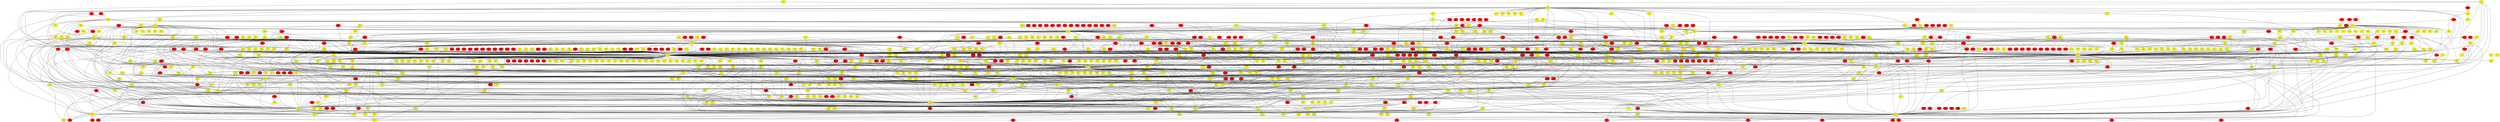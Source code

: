 graph {
0 [style = filled fillcolor = red];
1 [style = filled fillcolor = red];
2 [style = filled fillcolor = red];
3 [style = filled fillcolor = red];
4 [style = filled fillcolor = red];
5 [style = filled fillcolor = red];
6 [style = filled fillcolor = red];
7 [style = filled fillcolor = red];
8 [style = filled fillcolor = red];
9 [style = filled fillcolor = red];
10 [style = filled fillcolor = red];
11 [style = filled fillcolor = red];
12 [style = filled fillcolor = red];
13 [style = filled fillcolor = red];
14 [style = filled fillcolor = red];
15 [style = filled fillcolor = red];
16 [style = filled fillcolor = red];
17 [style = filled fillcolor = red];
18 [style = filled fillcolor = red];
19 [style = filled fillcolor = red];
20 [style = filled fillcolor = red];
21 [style = filled fillcolor = red];
22 [style = filled fillcolor = red];
23 [style = filled fillcolor = red];
24 [style = filled fillcolor = red];
25 [style = filled fillcolor = red];
26 [style = filled fillcolor = red];
27 [style = filled fillcolor = red];
28 [style = filled fillcolor = red];
29 [style = filled fillcolor = red];
30 [style = filled fillcolor = red];
31 [style = filled fillcolor = red];
32 [style = filled fillcolor = red];
33 [style = filled fillcolor = red];
34 [style = filled fillcolor = red];
35 [style = filled fillcolor = red];
36 [style = filled fillcolor = red];
37 [style = filled fillcolor = red];
38 [style = filled fillcolor = red];
39 [style = filled fillcolor = red];
40 [style = filled fillcolor = red];
41 [style = filled fillcolor = red];
42 [style = filled fillcolor = red];
43 [style = filled fillcolor = red];
44 [style = filled fillcolor = red];
45 [style = filled fillcolor = red];
46 [style = filled fillcolor = red];
47 [style = filled fillcolor = red];
48 [style = filled fillcolor = red];
49 [style = filled fillcolor = red];
50 [style = filled fillcolor = red];
51 [style = filled fillcolor = red];
52 [style = filled fillcolor = red];
53 [style = filled fillcolor = red];
54 [style = filled fillcolor = red];
55 [style = filled fillcolor = red];
56 [style = filled fillcolor = red];
57 [style = filled fillcolor = red];
58 [style = filled fillcolor = red];
59 [style = filled fillcolor = red];
60 [style = filled fillcolor = red];
61 [style = filled fillcolor = red];
62 [style = filled fillcolor = red];
63 [style = filled fillcolor = red];
64 [style = filled fillcolor = red];
65 [style = filled fillcolor = red];
66 [style = filled fillcolor = red];
67 [style = filled fillcolor = red];
68 [style = filled fillcolor = red];
69 [style = filled fillcolor = red];
70 [style = filled fillcolor = red];
71 [style = filled fillcolor = red];
72 [style = filled fillcolor = red];
73 [style = filled fillcolor = red];
74 [style = filled fillcolor = red];
75 [style = filled fillcolor = red];
76 [style = filled fillcolor = red];
77 [style = filled fillcolor = red];
78 [style = filled fillcolor = red];
79 [style = filled fillcolor = red];
80 [style = filled fillcolor = red];
81 [style = filled fillcolor = red];
82 [style = filled fillcolor = red];
83 [style = filled fillcolor = red];
84 [style = filled fillcolor = red];
85 [style = filled fillcolor = red];
86 [style = filled fillcolor = red];
87 [style = filled fillcolor = red];
88 [style = filled fillcolor = red];
89 [style = filled fillcolor = red];
90 [style = filled fillcolor = red];
91 [style = filled fillcolor = red];
92 [style = filled fillcolor = red];
93 [style = filled fillcolor = red];
94 [style = filled fillcolor = red];
95 [style = filled fillcolor = red];
96 [style = filled fillcolor = red];
97 [style = filled fillcolor = red];
98 [style = filled fillcolor = red];
99 [style = filled fillcolor = red];
100 [style = filled fillcolor = red];
101 [style = filled fillcolor = red];
102 [style = filled fillcolor = red];
103 [style = filled fillcolor = red];
104 [style = filled fillcolor = red];
105 [style = filled fillcolor = red];
106 [style = filled fillcolor = red];
107 [style = filled fillcolor = red];
108 [style = filled fillcolor = red];
109 [style = filled fillcolor = red];
110 [style = filled fillcolor = red];
111 [style = filled fillcolor = red];
112 [style = filled fillcolor = red];
113 [style = filled fillcolor = red];
114 [style = filled fillcolor = red];
115 [style = filled fillcolor = red];
116 [style = filled fillcolor = red];
117 [style = filled fillcolor = red];
118 [style = filled fillcolor = red];
119 [style = filled fillcolor = red];
120 [style = filled fillcolor = red];
121 [style = filled fillcolor = red];
122 [style = filled fillcolor = red];
123 [style = filled fillcolor = red];
124 [style = filled fillcolor = red];
125 [style = filled fillcolor = red];
126 [style = filled fillcolor = red];
127 [style = filled fillcolor = red];
128 [style = filled fillcolor = red];
129 [style = filled fillcolor = red];
130 [style = filled fillcolor = red];
131 [style = filled fillcolor = red];
132 [style = filled fillcolor = red];
133 [style = filled fillcolor = red];
134 [style = filled fillcolor = red];
135 [style = filled fillcolor = red];
136 [style = filled fillcolor = red];
137 [style = filled fillcolor = red];
138 [style = filled fillcolor = red];
139 [style = filled fillcolor = red];
140 [style = filled fillcolor = red];
141 [style = filled fillcolor = red];
142 [style = filled fillcolor = red];
143 [style = filled fillcolor = red];
144 [style = filled fillcolor = red];
145 [style = filled fillcolor = red];
146 [style = filled fillcolor = red];
147 [style = filled fillcolor = red];
148 [style = filled fillcolor = red];
149 [style = filled fillcolor = red];
150 [style = filled fillcolor = red];
151 [style = filled fillcolor = red];
152 [style = filled fillcolor = red];
153 [style = filled fillcolor = red];
154 [style = filled fillcolor = red];
155 [style = filled fillcolor = red];
156 [style = filled fillcolor = red];
157 [style = filled fillcolor = red];
158 [style = filled fillcolor = red];
159 [style = filled fillcolor = red];
160 [style = filled fillcolor = red];
161 [style = filled fillcolor = red];
162 [style = filled fillcolor = red];
163 [style = filled fillcolor = red];
164 [style = filled fillcolor = red];
165 [style = filled fillcolor = red];
166 [style = filled fillcolor = red];
167 [style = filled fillcolor = red];
168 [style = filled fillcolor = red];
169 [style = filled fillcolor = red];
170 [style = filled fillcolor = red];
171 [style = filled fillcolor = red];
172 [style = filled fillcolor = red];
173 [style = filled fillcolor = red];
174 [style = filled fillcolor = red];
175 [style = filled fillcolor = red];
176 [style = filled fillcolor = red];
177 [style = filled fillcolor = red];
178 [style = filled fillcolor = red];
179 [style = filled fillcolor = red];
180 [style = filled fillcolor = red];
181 [style = filled fillcolor = red];
182 [style = filled fillcolor = red];
183 [style = filled fillcolor = red];
184 [style = filled fillcolor = red];
185 [style = filled fillcolor = red];
186 [style = filled fillcolor = red];
187 [style = filled fillcolor = red];
188 [style = filled fillcolor = red];
189 [style = filled fillcolor = red];
190 [style = filled fillcolor = red];
191 [style = filled fillcolor = red];
192 [style = filled fillcolor = red];
193 [style = filled fillcolor = red];
194 [style = filled fillcolor = red];
195 [style = filled fillcolor = red];
196 [style = filled fillcolor = red];
197 [style = filled fillcolor = red];
198 [style = filled fillcolor = red];
199 [style = filled fillcolor = red];
200 [style = filled fillcolor = red];
201 [style = filled fillcolor = red];
202 [style = filled fillcolor = red];
203 [style = filled fillcolor = red];
204 [style = filled fillcolor = red];
205 [style = filled fillcolor = red];
206 [style = filled fillcolor = red];
207 [style = filled fillcolor = red];
208 [style = filled fillcolor = red];
209 [style = filled fillcolor = red];
210 [style = filled fillcolor = red];
211 [style = filled fillcolor = red];
212 [style = filled fillcolor = red];
213 [style = filled fillcolor = red];
214 [style = filled fillcolor = red];
215 [style = filled fillcolor = red];
216 [style = filled fillcolor = red];
217 [style = filled fillcolor = red];
218 [style = filled fillcolor = red];
219 [style = filled fillcolor = red];
220 [style = filled fillcolor = red];
221 [style = filled fillcolor = red];
222 [style = filled fillcolor = red];
223 [style = filled fillcolor = red];
224 [style = filled fillcolor = red];
225 [style = filled fillcolor = red];
226 [style = filled fillcolor = red];
227 [style = filled fillcolor = red];
228 [style = filled fillcolor = red];
229 [style = filled fillcolor = red];
230 [style = filled fillcolor = red];
231 [style = filled fillcolor = red];
232 [style = filled fillcolor = red];
233 [style = filled fillcolor = red];
234 [style = filled fillcolor = red];
235 [style = filled fillcolor = red];
236 [style = filled fillcolor = red];
237 [style = filled fillcolor = red];
238 [style = filled fillcolor = red];
239 [style = filled fillcolor = red];
240 [style = filled fillcolor = red];
241 [style = filled fillcolor = red];
242 [style = filled fillcolor = red];
243 [style = filled fillcolor = red];
244 [style = filled fillcolor = red];
245 [style = filled fillcolor = red];
246 [style = filled fillcolor = red];
247 [style = filled fillcolor = red];
248 [style = filled fillcolor = red];
249 [style = filled fillcolor = red];
250 [style = filled fillcolor = red];
251 [style = filled fillcolor = red];
252 [style = filled fillcolor = red];
253 [style = filled fillcolor = red];
254 [style = filled fillcolor = red];
255 [style = filled fillcolor = red];
256 [style = filled fillcolor = red];
257 [style = filled fillcolor = red];
258 [style = filled fillcolor = red];
259 [style = filled fillcolor = red];
260 [style = filled fillcolor = red];
261 [style = filled fillcolor = red];
262 [style = filled fillcolor = red];
263 [style = filled fillcolor = red];
264 [style = filled fillcolor = red];
265 [style = filled fillcolor = red];
266 [style = filled fillcolor = red];
267 [style = filled fillcolor = red];
268 [style = filled fillcolor = red];
269 [style = filled fillcolor = red];
270 [style = filled fillcolor = red];
271 [style = filled fillcolor = red];
272 [style = filled fillcolor = red];
273 [style = filled fillcolor = red];
274 [style = filled fillcolor = red];
275 [style = filled fillcolor = red];
276 [style = filled fillcolor = red];
277 [style = filled fillcolor = red];
278 [style = filled fillcolor = red];
279 [style = filled fillcolor = red];
280 [style = filled fillcolor = red];
281 [style = filled fillcolor = red];
282 [style = filled fillcolor = red];
283 [style = filled fillcolor = red];
284 [style = filled fillcolor = red];
285 [style = filled fillcolor = red];
286 [style = filled fillcolor = red];
287 [style = filled fillcolor = red];
288 [style = filled fillcolor = red];
289 [style = filled fillcolor = red];
290 [style = filled fillcolor = red];
291 [style = filled fillcolor = red];
292 [style = filled fillcolor = red];
293 [style = filled fillcolor = red];
294 [style = filled fillcolor = red];
295 [style = filled fillcolor = red];
296 [style = filled fillcolor = red];
297 [style = filled fillcolor = red];
298 [style = filled fillcolor = red];
299 [style = filled fillcolor = red];
300 [style = filled fillcolor = red];
301 [style = filled fillcolor = red];
302 [style = filled fillcolor = red];
303 [style = filled fillcolor = red];
304 [style = filled fillcolor = red];
305 [style = filled fillcolor = red];
306 [style = filled fillcolor = red];
307 [style = filled fillcolor = red];
308 [style = filled fillcolor = red];
309 [style = filled fillcolor = red];
310 [style = filled fillcolor = red];
311 [style = filled fillcolor = red];
312 [style = filled fillcolor = red];
313 [style = filled fillcolor = red];
314 [style = filled fillcolor = red];
315 [style = filled fillcolor = red];
316 [style = filled fillcolor = red];
317 [style = filled fillcolor = red];
318 [style = filled fillcolor = red];
319 [style = filled fillcolor = red];
320 [style = filled fillcolor = red];
321 [style = filled fillcolor = red];
322 [style = filled fillcolor = red];
323 [style = filled fillcolor = red];
324 [style = filled fillcolor = red];
325 [style = filled fillcolor = yellow];
326 [style = filled fillcolor = yellow];
327 [style = filled fillcolor = yellow];
328 [style = filled fillcolor = yellow];
329 [style = filled fillcolor = yellow];
330 [style = filled fillcolor = yellow];
331 [style = filled fillcolor = yellow];
332 [style = filled fillcolor = yellow];
333 [style = filled fillcolor = yellow];
334 [style = filled fillcolor = yellow];
335 [style = filled fillcolor = yellow];
336 [style = filled fillcolor = yellow];
337 [style = filled fillcolor = yellow];
338 [style = filled fillcolor = yellow];
339 [style = filled fillcolor = yellow];
340 [style = filled fillcolor = yellow];
341 [style = filled fillcolor = yellow];
342 [style = filled fillcolor = yellow];
343 [style = filled fillcolor = yellow];
344 [style = filled fillcolor = yellow];
345 [style = filled fillcolor = yellow];
346 [style = filled fillcolor = yellow];
347 [style = filled fillcolor = yellow];
348 [style = filled fillcolor = yellow];
349 [style = filled fillcolor = yellow];
350 [style = filled fillcolor = yellow];
351 [style = filled fillcolor = yellow];
352 [style = filled fillcolor = yellow];
353 [style = filled fillcolor = yellow];
354 [style = filled fillcolor = yellow];
355 [style = filled fillcolor = yellow];
356 [style = filled fillcolor = yellow];
357 [style = filled fillcolor = yellow];
358 [style = filled fillcolor = yellow];
359 [style = filled fillcolor = yellow];
360 [style = filled fillcolor = yellow];
361 [style = filled fillcolor = yellow];
362 [style = filled fillcolor = yellow];
363 [style = filled fillcolor = yellow];
364 [style = filled fillcolor = yellow];
365 [style = filled fillcolor = yellow];
366 [style = filled fillcolor = yellow];
367 [style = filled fillcolor = yellow];
368 [style = filled fillcolor = yellow];
369 [style = filled fillcolor = yellow];
370 [style = filled fillcolor = yellow];
371 [style = filled fillcolor = yellow];
372 [style = filled fillcolor = yellow];
373 [style = filled fillcolor = yellow];
374 [style = filled fillcolor = yellow];
375 [style = filled fillcolor = yellow];
376 [style = filled fillcolor = yellow];
377 [style = filled fillcolor = yellow];
378 [style = filled fillcolor = yellow];
379 [style = filled fillcolor = yellow];
380 [style = filled fillcolor = yellow];
381 [style = filled fillcolor = yellow];
382 [style = filled fillcolor = yellow];
383 [style = filled fillcolor = yellow];
384 [style = filled fillcolor = yellow];
385 [style = filled fillcolor = yellow];
386 [style = filled fillcolor = yellow];
387 [style = filled fillcolor = yellow];
388 [style = filled fillcolor = yellow];
389 [style = filled fillcolor = yellow];
390 [style = filled fillcolor = yellow];
391 [style = filled fillcolor = yellow];
392 [style = filled fillcolor = yellow];
393 [style = filled fillcolor = yellow];
394 [style = filled fillcolor = yellow];
395 [style = filled fillcolor = yellow];
396 [style = filled fillcolor = yellow];
397 [style = filled fillcolor = yellow];
398 [style = filled fillcolor = yellow];
399 [style = filled fillcolor = yellow];
400 [style = filled fillcolor = yellow];
401 [style = filled fillcolor = yellow];
402 [style = filled fillcolor = yellow];
403 [style = filled fillcolor = yellow];
404 [style = filled fillcolor = yellow];
405 [style = filled fillcolor = yellow];
406 [style = filled fillcolor = yellow];
407 [style = filled fillcolor = yellow];
408 [style = filled fillcolor = yellow];
409 [style = filled fillcolor = yellow];
410 [style = filled fillcolor = yellow];
411 [style = filled fillcolor = yellow];
412 [style = filled fillcolor = yellow];
413 [style = filled fillcolor = yellow];
414 [style = filled fillcolor = yellow];
415 [style = filled fillcolor = yellow];
416 [style = filled fillcolor = yellow];
417 [style = filled fillcolor = yellow];
418 [style = filled fillcolor = yellow];
419 [style = filled fillcolor = yellow];
420 [style = filled fillcolor = yellow];
421 [style = filled fillcolor = yellow];
422 [style = filled fillcolor = yellow];
423 [style = filled fillcolor = yellow];
424 [style = filled fillcolor = yellow];
425 [style = filled fillcolor = yellow];
426 [style = filled fillcolor = yellow];
427 [style = filled fillcolor = yellow];
428 [style = filled fillcolor = yellow];
429 [style = filled fillcolor = yellow];
430 [style = filled fillcolor = yellow];
431 [style = filled fillcolor = yellow];
432 [style = filled fillcolor = yellow];
433 [style = filled fillcolor = yellow];
434 [style = filled fillcolor = yellow];
435 [style = filled fillcolor = yellow];
436 [style = filled fillcolor = yellow];
437 [style = filled fillcolor = yellow];
438 [style = filled fillcolor = yellow];
439 [style = filled fillcolor = yellow];
440 [style = filled fillcolor = yellow];
441 [style = filled fillcolor = yellow];
442 [style = filled fillcolor = yellow];
443 [style = filled fillcolor = yellow];
444 [style = filled fillcolor = yellow];
445 [style = filled fillcolor = yellow];
446 [style = filled fillcolor = yellow];
447 [style = filled fillcolor = yellow];
448 [style = filled fillcolor = yellow];
449 [style = filled fillcolor = yellow];
450 [style = filled fillcolor = yellow];
451 [style = filled fillcolor = yellow];
452 [style = filled fillcolor = yellow];
453 [style = filled fillcolor = yellow];
454 [style = filled fillcolor = yellow];
455 [style = filled fillcolor = yellow];
456 [style = filled fillcolor = yellow];
457 [style = filled fillcolor = yellow];
458 [style = filled fillcolor = yellow];
459 [style = filled fillcolor = yellow];
460 [style = filled fillcolor = yellow];
461 [style = filled fillcolor = yellow];
462 [style = filled fillcolor = yellow];
463 [style = filled fillcolor = yellow];
464 [style = filled fillcolor = yellow];
465 [style = filled fillcolor = yellow];
466 [style = filled fillcolor = yellow];
467 [style = filled fillcolor = yellow];
468 [style = filled fillcolor = yellow];
469 [style = filled fillcolor = yellow];
470 [style = filled fillcolor = yellow];
471 [style = filled fillcolor = yellow];
472 [style = filled fillcolor = yellow];
473 [style = filled fillcolor = yellow];
474 [style = filled fillcolor = yellow];
475 [style = filled fillcolor = yellow];
476 [style = filled fillcolor = yellow];
477 [style = filled fillcolor = yellow];
478 [style = filled fillcolor = yellow];
479 [style = filled fillcolor = yellow];
480 [style = filled fillcolor = yellow];
481 [style = filled fillcolor = yellow];
482 [style = filled fillcolor = yellow];
483 [style = filled fillcolor = yellow];
484 [style = filled fillcolor = yellow];
485 [style = filled fillcolor = yellow];
486 [style = filled fillcolor = yellow];
487 [style = filled fillcolor = yellow];
488 [style = filled fillcolor = yellow];
489 [style = filled fillcolor = yellow];
490 [style = filled fillcolor = yellow];
491 [style = filled fillcolor = yellow];
492 [style = filled fillcolor = yellow];
493 [style = filled fillcolor = yellow];
494 [style = filled fillcolor = yellow];
495 [style = filled fillcolor = yellow];
496 [style = filled fillcolor = yellow];
497 [style = filled fillcolor = yellow];
498 [style = filled fillcolor = yellow];
499 [style = filled fillcolor = yellow];
500 [style = filled fillcolor = yellow];
501 [style = filled fillcolor = yellow];
502 [style = filled fillcolor = yellow];
503 [style = filled fillcolor = yellow];
504 [style = filled fillcolor = yellow];
505 [style = filled fillcolor = yellow];
506 [style = filled fillcolor = yellow];
507 [style = filled fillcolor = yellow];
508 [style = filled fillcolor = yellow];
509 [style = filled fillcolor = yellow];
510 [style = filled fillcolor = yellow];
511 [style = filled fillcolor = yellow];
512 [style = filled fillcolor = yellow];
513 [style = filled fillcolor = yellow];
514 [style = filled fillcolor = yellow];
515 [style = filled fillcolor = yellow];
516 [style = filled fillcolor = yellow];
517 [style = filled fillcolor = yellow];
518 [style = filled fillcolor = yellow];
519 [style = filled fillcolor = yellow];
520 [style = filled fillcolor = yellow];
521 [style = filled fillcolor = yellow];
522 [style = filled fillcolor = yellow];
523 [style = filled fillcolor = yellow];
524 [style = filled fillcolor = yellow];
525 [style = filled fillcolor = yellow];
526 [style = filled fillcolor = yellow];
527 [style = filled fillcolor = yellow];
528 [style = filled fillcolor = yellow];
529 [style = filled fillcolor = yellow];
530 [style = filled fillcolor = yellow];
531 [style = filled fillcolor = yellow];
532 [style = filled fillcolor = yellow];
533 [style = filled fillcolor = yellow];
534 [style = filled fillcolor = yellow];
535 [style = filled fillcolor = yellow];
536 [style = filled fillcolor = yellow];
537 [style = filled fillcolor = yellow];
538 [style = filled fillcolor = yellow];
539 [style = filled fillcolor = yellow];
540 [style = filled fillcolor = yellow];
541 [style = filled fillcolor = yellow];
542 [style = filled fillcolor = yellow];
543 [style = filled fillcolor = yellow];
544 [style = filled fillcolor = yellow];
545 [style = filled fillcolor = yellow];
546 [style = filled fillcolor = yellow];
547 [style = filled fillcolor = yellow];
548 [style = filled fillcolor = yellow];
549 [style = filled fillcolor = yellow];
550 [style = filled fillcolor = yellow];
551 [style = filled fillcolor = yellow];
552 [style = filled fillcolor = yellow];
553 [style = filled fillcolor = yellow];
554 [style = filled fillcolor = yellow];
555 [style = filled fillcolor = yellow];
556 [style = filled fillcolor = yellow];
557 [style = filled fillcolor = yellow];
558 [style = filled fillcolor = yellow];
559 [style = filled fillcolor = yellow];
560 [style = filled fillcolor = yellow];
561 [style = filled fillcolor = yellow];
562 [style = filled fillcolor = yellow];
563 [style = filled fillcolor = yellow];
564 [style = filled fillcolor = yellow];
565 [style = filled fillcolor = yellow];
566 [style = filled fillcolor = yellow];
567 [style = filled fillcolor = yellow];
568 [style = filled fillcolor = yellow];
569 [style = filled fillcolor = yellow];
570 [style = filled fillcolor = yellow];
571 [style = filled fillcolor = yellow];
572 [style = filled fillcolor = yellow];
573 [style = filled fillcolor = yellow];
574 [style = filled fillcolor = yellow];
575 [style = filled fillcolor = yellow];
576 [style = filled fillcolor = yellow];
577 [style = filled fillcolor = yellow];
578 [style = filled fillcolor = yellow];
579 [style = filled fillcolor = yellow];
580 [style = filled fillcolor = yellow];
581 [style = filled fillcolor = yellow];
582 [style = filled fillcolor = yellow];
583 [style = filled fillcolor = yellow];
584 [style = filled fillcolor = yellow];
585 [style = filled fillcolor = yellow];
586 [style = filled fillcolor = yellow];
587 [style = filled fillcolor = yellow];
588 [style = filled fillcolor = yellow];
589 [style = filled fillcolor = yellow];
590 [style = filled fillcolor = yellow];
591 [style = filled fillcolor = yellow];
592 [style = filled fillcolor = yellow];
593 [style = filled fillcolor = yellow];
594 [style = filled fillcolor = yellow];
595 [style = filled fillcolor = yellow];
596 [style = filled fillcolor = yellow];
597 [style = filled fillcolor = yellow];
598 [style = filled fillcolor = yellow];
599 [style = filled fillcolor = yellow];
600 [style = filled fillcolor = yellow];
601 [style = filled fillcolor = yellow];
602 [style = filled fillcolor = yellow];
603 [style = filled fillcolor = yellow];
604 [style = filled fillcolor = yellow];
605 [style = filled fillcolor = yellow];
606 [style = filled fillcolor = yellow];
607 [style = filled fillcolor = yellow];
608 [style = filled fillcolor = yellow];
609 [style = filled fillcolor = yellow];
610 [style = filled fillcolor = yellow];
611 [style = filled fillcolor = yellow];
612 [style = filled fillcolor = yellow];
613 [style = filled fillcolor = yellow];
614 [style = filled fillcolor = yellow];
615 [style = filled fillcolor = yellow];
616 [style = filled fillcolor = yellow];
617 [style = filled fillcolor = yellow];
618 [style = filled fillcolor = yellow];
619 [style = filled fillcolor = yellow];
620 [style = filled fillcolor = yellow];
621 [style = filled fillcolor = yellow];
622 [style = filled fillcolor = yellow];
623 [style = filled fillcolor = yellow];
624 [style = filled fillcolor = yellow];
625 [style = filled fillcolor = yellow];
626 [style = filled fillcolor = yellow];
627 [style = filled fillcolor = yellow];
628 [style = filled fillcolor = yellow];
629 [style = filled fillcolor = yellow];
630 [style = filled fillcolor = yellow];
631 [style = filled fillcolor = yellow];
632 [style = filled fillcolor = yellow];
633 [style = filled fillcolor = yellow];
634 [style = filled fillcolor = yellow];
635 [style = filled fillcolor = yellow];
636 [style = filled fillcolor = yellow];
637 [style = filled fillcolor = yellow];
638 [style = filled fillcolor = yellow];
639 [style = filled fillcolor = yellow];
640 [style = filled fillcolor = yellow];
641 [style = filled fillcolor = yellow];
642 [style = filled fillcolor = yellow];
643 [style = filled fillcolor = yellow];
644 [style = filled fillcolor = yellow];
645 [style = filled fillcolor = yellow];
646 [style = filled fillcolor = yellow];
647 [style = filled fillcolor = yellow];
648 [style = filled fillcolor = yellow];
649 [style = filled fillcolor = yellow];
650 [style = filled fillcolor = yellow];
651 [style = filled fillcolor = yellow];
652 [style = filled fillcolor = yellow];
653 [style = filled fillcolor = yellow];
654 [style = filled fillcolor = yellow];
655 [style = filled fillcolor = yellow];
656 [style = filled fillcolor = yellow];
657 [style = filled fillcolor = yellow];
658 [style = filled fillcolor = yellow];
659 [style = filled fillcolor = yellow];
660 [style = filled fillcolor = yellow];
661 [style = filled fillcolor = yellow];
662 [style = filled fillcolor = yellow];
663 [style = filled fillcolor = yellow];
664 [style = filled fillcolor = yellow];
665 [style = filled fillcolor = yellow];
666 [style = filled fillcolor = yellow];
667 [style = filled fillcolor = yellow];
668 [style = filled fillcolor = yellow];
669 [style = filled fillcolor = yellow];
670 [style = filled fillcolor = yellow];
671 [style = filled fillcolor = yellow];
672 [style = filled fillcolor = yellow];
673 [style = filled fillcolor = yellow];
674 [style = filled fillcolor = yellow];
675 [style = filled fillcolor = yellow];
676 [style = filled fillcolor = yellow];
677 [style = filled fillcolor = yellow];
678 [style = filled fillcolor = yellow];
679 [style = filled fillcolor = yellow];
680 [style = filled fillcolor = yellow];
681 [style = filled fillcolor = yellow];
682 [style = filled fillcolor = yellow];
683 [style = filled fillcolor = yellow];
684 [style = filled fillcolor = yellow];
685 [style = filled fillcolor = yellow];
686 [style = filled fillcolor = yellow];
687 [style = filled fillcolor = yellow];
688 [style = filled fillcolor = yellow];
689 [style = filled fillcolor = yellow];
690 [style = filled fillcolor = yellow];
691 [style = filled fillcolor = yellow];
692 [style = filled fillcolor = yellow];
693 [style = filled fillcolor = yellow];
694 [style = filled fillcolor = yellow];
695 [style = filled fillcolor = yellow];
696 [style = filled fillcolor = yellow];
697 [style = filled fillcolor = yellow];
698 [style = filled fillcolor = yellow];
699 [style = filled fillcolor = yellow];
700 [style = filled fillcolor = yellow];
701 [style = filled fillcolor = yellow];
702 [style = filled fillcolor = yellow];
703 [style = filled fillcolor = yellow];
704 [style = filled fillcolor = yellow];
705 [style = filled fillcolor = yellow];
706 [style = filled fillcolor = yellow];
707 [style = filled fillcolor = yellow];
708 [style = filled fillcolor = yellow];
709 [style = filled fillcolor = yellow];
710 [style = filled fillcolor = yellow];
711 [style = filled fillcolor = yellow];
712 [style = filled fillcolor = yellow];
713 [style = filled fillcolor = yellow];
714 [style = filled fillcolor = yellow];
715 [style = filled fillcolor = yellow];
716 [style = filled fillcolor = yellow];
717 [style = filled fillcolor = yellow];
718 [style = filled fillcolor = yellow];
719 [style = filled fillcolor = yellow];
720 [style = filled fillcolor = yellow];
721 [style = filled fillcolor = yellow];
722 [style = filled fillcolor = yellow];
723 [style = filled fillcolor = yellow];
724 [style = filled fillcolor = yellow];
725 [style = filled fillcolor = yellow];
726 [style = filled fillcolor = yellow];
727 [style = filled fillcolor = yellow];
728 [style = filled fillcolor = yellow];
729 [style = filled fillcolor = yellow];
730 [style = filled fillcolor = yellow];
731 [style = filled fillcolor = yellow];
732 [style = filled fillcolor = yellow];
733 [style = filled fillcolor = yellow];
734 [style = filled fillcolor = yellow];
735 [style = filled fillcolor = yellow];
736 [style = filled fillcolor = yellow];
737 [style = filled fillcolor = yellow];
738 [style = filled fillcolor = yellow];
739 [style = filled fillcolor = yellow];
740 [style = filled fillcolor = yellow];
741 [style = filled fillcolor = yellow];
742 [style = filled fillcolor = yellow];
743 [style = filled fillcolor = yellow];
744 [style = filled fillcolor = yellow];
745 [style = filled fillcolor = yellow];
746 [style = filled fillcolor = yellow];
747 [style = filled fillcolor = yellow];
748 [style = filled fillcolor = yellow];
749 [style = filled fillcolor = yellow];
750 [style = filled fillcolor = yellow];
751 [style = filled fillcolor = yellow];
752 [style = filled fillcolor = yellow];
753 [style = filled fillcolor = yellow];
754 [style = filled fillcolor = yellow];
755 [style = filled fillcolor = yellow];
756 [style = filled fillcolor = yellow];
757 [style = filled fillcolor = yellow];
758 [style = filled fillcolor = yellow];
759 [style = filled fillcolor = yellow];
760 [style = filled fillcolor = yellow];
761 [style = filled fillcolor = yellow];
762 [style = filled fillcolor = yellow];
763 [style = filled fillcolor = yellow];
764 [style = filled fillcolor = yellow];
765 [style = filled fillcolor = yellow];
766 [style = filled fillcolor = yellow];
767 [style = filled fillcolor = yellow];
768 [style = filled fillcolor = yellow];
769 [style = filled fillcolor = yellow];
770 [style = filled fillcolor = yellow];
771 [style = filled fillcolor = yellow];
772 [style = filled fillcolor = yellow];
773 [style = filled fillcolor = yellow];
774 [style = filled fillcolor = yellow];
775 [style = filled fillcolor = yellow];
776 [style = filled fillcolor = yellow];
777 [style = filled fillcolor = yellow];
778 [style = filled fillcolor = yellow];
779 [style = filled fillcolor = yellow];
780 [style = filled fillcolor = yellow];
781 [style = filled fillcolor = yellow];
782 [style = filled fillcolor = yellow];
783 [style = filled fillcolor = yellow];
784 [style = filled fillcolor = yellow];
785 [style = filled fillcolor = yellow];
786 [style = filled fillcolor = yellow];
787 [style = filled fillcolor = yellow];
788 [style = filled fillcolor = yellow];
789 [style = filled fillcolor = yellow];
790 [style = filled fillcolor = yellow];
791 [style = filled fillcolor = yellow];
792 [style = filled fillcolor = yellow];
793 [style = filled fillcolor = yellow];
794 [style = filled fillcolor = yellow];
795 [style = filled fillcolor = yellow];
796 [style = filled fillcolor = yellow];
797 [style = filled fillcolor = yellow];
798 [style = filled fillcolor = yellow];
799 [style = filled fillcolor = yellow];
800 [style = filled fillcolor = yellow];
801 [style = filled fillcolor = yellow];
802 [style = filled fillcolor = yellow];
803 [style = filled fillcolor = yellow];
804 [style = filled fillcolor = yellow];
805 [style = filled fillcolor = yellow];
806 [style = filled fillcolor = yellow];
807 [style = filled fillcolor = yellow];
808 [style = filled fillcolor = yellow];
809 [style = filled fillcolor = yellow];
810 [style = filled fillcolor = yellow];
811 [style = filled fillcolor = yellow];
812 [style = filled fillcolor = yellow];
813 [style = filled fillcolor = yellow];
814 [style = filled fillcolor = yellow];
815 [style = filled fillcolor = yellow];
816 [style = filled fillcolor = yellow];
817 [style = filled fillcolor = yellow];
818 [style = filled fillcolor = yellow];
819 [style = filled fillcolor = yellow];
820 [style = filled fillcolor = yellow];
821 [style = filled fillcolor = yellow];
822 [style = filled fillcolor = yellow];
823 [style = filled fillcolor = yellow];
824 [style = filled fillcolor = yellow];
825 [style = filled fillcolor = yellow];
826 [style = filled fillcolor = yellow];
827 [style = filled fillcolor = yellow];
828 [style = filled fillcolor = yellow];
829 [style = filled fillcolor = yellow];
830 [style = filled fillcolor = yellow];
831 [style = filled fillcolor = yellow];
832 [style = filled fillcolor = yellow];
833 [style = filled fillcolor = yellow];
834 [style = filled fillcolor = yellow];
835 [style = filled fillcolor = yellow];
836 [style = filled fillcolor = yellow];
837 [style = filled fillcolor = yellow];
838 [style = filled fillcolor = yellow];
839 [style = filled fillcolor = yellow];
840 [style = filled fillcolor = yellow];
841 [style = filled fillcolor = yellow];
842 [style = filled fillcolor = yellow];
843 [style = filled fillcolor = yellow];
844 [style = filled fillcolor = yellow];
845 [style = filled fillcolor = yellow];
846 [style = filled fillcolor = yellow];
847 [style = filled fillcolor = yellow];
848 [style = filled fillcolor = yellow];
849 [style = filled fillcolor = yellow];
850 [style = filled fillcolor = yellow];
851 [style = filled fillcolor = yellow];
852 [style = filled fillcolor = yellow];
853 [style = filled fillcolor = yellow];
854 [style = filled fillcolor = yellow];
855 [style = filled fillcolor = yellow];
856 [style = filled fillcolor = yellow];
857 [style = filled fillcolor = yellow];
858 [style = filled fillcolor = yellow];
859 [style = filled fillcolor = yellow];
860 [style = filled fillcolor = yellow];
861 [style = filled fillcolor = yellow];
862 [style = filled fillcolor = yellow];
863 [style = filled fillcolor = yellow];
864 [style = filled fillcolor = yellow];
865 [style = filled fillcolor = yellow];
866 [style = filled fillcolor = yellow];
867 [style = filled fillcolor = yellow];
868 [style = filled fillcolor = yellow];
869 [style = filled fillcolor = yellow];
870 [style = filled fillcolor = yellow];
871 [style = filled fillcolor = yellow];
872 [style = filled fillcolor = yellow];
873 [style = filled fillcolor = yellow];
874 [style = filled fillcolor = yellow];
875 [style = filled fillcolor = yellow];
876 [style = filled fillcolor = yellow];
877 [style = filled fillcolor = yellow];
878 [style = filled fillcolor = yellow];
879 [style = filled fillcolor = yellow];
880 [style = filled fillcolor = yellow];
881 [style = filled fillcolor = yellow];
882 [style = filled fillcolor = yellow];
883 [style = filled fillcolor = yellow];
884 [style = filled fillcolor = yellow];
885 [style = filled fillcolor = yellow];
886 [style = filled fillcolor = yellow];
887 [style = filled fillcolor = yellow];
888 [style = filled fillcolor = yellow];
889 [style = filled fillcolor = yellow];
890 [style = filled fillcolor = yellow];
891 [style = filled fillcolor = yellow];
892 [style = filled fillcolor = yellow];
893 [style = filled fillcolor = yellow];
894 [style = filled fillcolor = yellow];
895 [style = filled fillcolor = yellow];
896 [style = filled fillcolor = yellow];
897 [style = filled fillcolor = yellow];
898 [style = filled fillcolor = yellow];
899 [style = filled fillcolor = yellow];
900 [style = filled fillcolor = yellow];
901 [style = filled fillcolor = yellow];
902 [style = filled fillcolor = yellow];
903 [style = filled fillcolor = yellow];
904 [style = filled fillcolor = yellow];
905 [style = filled fillcolor = yellow];
906 [style = filled fillcolor = yellow];
907 [style = filled fillcolor = yellow];
908 [style = filled fillcolor = yellow];
909 [style = filled fillcolor = yellow];
910 [style = filled fillcolor = yellow];
911 [style = filled fillcolor = yellow];
912 [style = filled fillcolor = yellow];
913 [style = filled fillcolor = yellow];
914 [style = filled fillcolor = yellow];
915 [style = filled fillcolor = yellow];
916 [style = filled fillcolor = yellow];
917 [style = filled fillcolor = yellow];
918 [style = filled fillcolor = yellow];
919 [style = filled fillcolor = yellow];
920 [style = filled fillcolor = yellow];
921 [style = filled fillcolor = yellow];
922 [style = filled fillcolor = yellow];
923 [style = filled fillcolor = yellow];
924 [style = filled fillcolor = yellow];
925 [style = filled fillcolor = yellow];
926 [style = filled fillcolor = yellow];
927 [style = filled fillcolor = yellow];
928 [style = filled fillcolor = yellow];
929 [style = filled fillcolor = yellow];
930 [style = filled fillcolor = yellow];
931 [style = filled fillcolor = yellow];
932 [style = filled fillcolor = yellow];
933 [style = filled fillcolor = yellow];
934 [style = filled fillcolor = yellow];
935 [style = filled fillcolor = yellow];
936 [style = filled fillcolor = yellow];
937 [style = filled fillcolor = yellow];
938 [style = filled fillcolor = yellow];
939 [style = filled fillcolor = yellow];
940 [style = filled fillcolor = yellow];
941 [style = filled fillcolor = yellow];
942 [style = filled fillcolor = yellow];
943 [style = filled fillcolor = yellow];
944 [style = filled fillcolor = yellow];
945 [style = filled fillcolor = yellow];
946 [style = filled fillcolor = yellow];
947 [style = filled fillcolor = yellow];
948 [style = filled fillcolor = yellow];
949 [style = filled fillcolor = yellow];
950 [style = filled fillcolor = yellow];
951 [style = filled fillcolor = yellow];
952 [style = filled fillcolor = yellow];
953 [style = filled fillcolor = yellow];
954 [style = filled fillcolor = yellow];
955 [style = filled fillcolor = yellow];
956 [style = filled fillcolor = yellow];
957 [style = filled fillcolor = yellow];
958 [style = filled fillcolor = yellow];
959 [style = filled fillcolor = yellow];
960 [style = filled fillcolor = yellow];
961 [style = filled fillcolor = yellow];
962 [style = filled fillcolor = yellow];
963 [style = filled fillcolor = yellow];
964 [style = filled fillcolor = yellow];
965 [style = filled fillcolor = yellow];
966 [style = filled fillcolor = yellow];
967 [style = filled fillcolor = yellow];
968 [style = filled fillcolor = yellow];
969 [style = filled fillcolor = yellow];
970 [style = filled fillcolor = yellow];
971 [style = filled fillcolor = yellow];
972 [style = filled fillcolor = yellow];
973 [style = filled fillcolor = yellow];
974 [style = filled fillcolor = yellow];
975 [style = filled fillcolor = yellow];
976 [style = filled fillcolor = yellow];
977 [style = filled fillcolor = yellow];
978 [style = filled fillcolor = yellow];
979 [style = filled fillcolor = yellow];
980 [style = filled fillcolor = yellow];
981 [style = filled fillcolor = yellow];
982 [style = filled fillcolor = yellow];
983 [style = filled fillcolor = yellow];
984 [style = filled fillcolor = yellow];
985 [style = filled fillcolor = yellow];
986 [style = filled fillcolor = yellow];
987 [style = filled fillcolor = yellow];
988 [style = filled fillcolor = yellow];
989 [style = filled fillcolor = yellow];
990 [style = filled fillcolor = yellow];
991 [style = filled fillcolor = yellow];
992 [style = filled fillcolor = yellow];
993 [style = filled fillcolor = yellow];
994 [style = filled fillcolor = yellow];
995 [style = filled fillcolor = yellow];
996 [style = filled fillcolor = yellow];
997 [style = filled fillcolor = yellow];
998 [style = filled fillcolor = yellow];
999 [style = filled fillcolor = yellow];
297 -- 676;
0 -- 348;
296 -- 492;
288 -- 708;
290 -- 933;
288 -- 953;
286 -- 421;
294 -- 835;
278 -- 976;
284 -- 854;
302 -- 978;
278 -- 641;
292 -- 500;
298 -- 641;
305 -- 672;
314 -- 731;
304 -- 676;
271 -- 676;
302 -- 950;
277 -- 676;
290 -- 515;
268 -- 676;
267 -- 950;
277 -- 722;
265 -- 468;
266 -- 500;
315 -- 406;
276 -- 976;
310 -- 500;
281 -- 334;
315 -- 475;
283 -- 665;
308 -- 676;
307 -- 492;
279 -- 472;
301 -- 978;
309 -- 399;
275 -- 950;
282 -- 438;
270 -- 683;
301 -- 950;
273 -- 492;
286 -- 708;
300 -- 788;
264 -- 960;
295 -- 822;
274 -- 407;
287 -- 515;
303 -- 360;
281 -- 849;
283 -- 334;
288 -- 689;
315 -- 364;
268 -- 960;
289 -- 505;
299 -- 807;
314 -- 500;
266 -- 678;
280 -- 492;
313 -- 807;
266 -- 953;
287 -- 691;
315 -- 350;
272 -- 676;
301 -- 985;
276 -- 492;
276 -- 643;
293 -- 939;
309 -- 708;
286 -- 920;
284 -- 421;
306 -- 953;
296 -- 809;
272 -- 723;
312 -- 960;
291 -- 953;
311 -- 676;
285 -- 708;
275 -- 62;
271 -- 722;
309 -- 661;
0 -- 960;
1 -- 500;
1 -- 953;
2 -- 500;
2 -- 708;
2 -- 953;
3 -- 708;
3 -- 953;
4 -- 348;
4 -- 676;
5 -- 505;
5 -- 953;
6 -- 500;
6 -- 953;
6 -- 954;
14 -- 640;
15 -- 978;
15 -- 985;
16 -- 676;
17 -- 500;
17 -- 604;
17 -- 807;
17 -- 953;
18 -- 723;
18 -- 939;
19 -- 492;
20 -- 360;
20 -- 950;
21 -- 733;
22 -- 676;
22 -- 939;
23 -- 807;
24 -- 807;
25 -- 807;
26 -- 424;
26 -- 807;
27 -- 960;
27 -- 994;
28 -- 995;
29 -- 676;
29 -- 892;
29 -- 960;
30 -- 530;
33 -- 953;
34 -- 800;
34 -- 953;
36 -- 960;
37 -- 940;
37 -- 953;
38 -- 954;
68 -- 500;
69 -- 696;
70 -- 948;
71 -- 430;
72 -- 360;
73 -- 835;
74 -- 948;
75 -- 500;
75 -- 676;
75 -- 708;
76 -- 676;
77 -- 536;
78 -- 492;
79 -- 492;
80 -- 360;
81 -- 948;
82 -- 360;
82 -- 696;
83 -- 160;
83 -- 454;
84 -- 835;
85 -- 364;
86 -- 835;
87 -- 835;
88 -- 683;
89 -- 536;
90 -- 315;
90 -- 722;
91 -- 472;
92 -- 472;
93 -- 641;
94 -- 676;
94 -- 948;
95 -- 468;
96 -- 500;
96 -- 708;
97 -- 492;
97 -- 641;
98 -- 683;
99 -- 984;
99 -- 987;
100 -- 683;
101 -- 676;
101 -- 683;
101 -- 948;
102 -- 676;
103 -- 676;
103 -- 800;
104 -- 708;
104 -- 959;
105 -- 500;
105 -- 626;
105 -- 807;
105 -- 953;
106 -- 382;
106 -- 953;
107 -- 525;
107 -- 676;
108 -- 708;
108 -- 953;
109 -- 953;
110 -- 676;
110 -- 807;
111 -- 708;
111 -- 865;
111 -- 953;
112 -- 157;
112 -- 549;
112 -- 722;
112 -- 960;
113 -- 708;
114 -- 500;
115 -- 500;
115 -- 548;
116 -- 500;
116 -- 708;
116 -- 953;
117 -- 604;
117 -- 708;
118 -- 676;
118 -- 708;
119 -- 708;
120 -- 473;
121 -- 948;
122 -- 428;
122 -- 807;
122 -- 960;
123 -- 676;
123 -- 815;
124 -- 807;
124 -- 811;
125 -- 256;
125 -- 697;
125 -- 980;
126 -- 492;
127 -- 835;
128 -- 638;
128 -- 683;
129 -- 708;
129 -- 953;
130 -- 604;
130 -- 723;
130 -- 807;
131 -- 676;
131 -- 948;
132 -- 381;
132 -- 708;
133 -- 708;
134 -- 515;
134 -- 676;
135 -- 389;
135 -- 624;
136 -- 759;
137 -- 554;
138 -- 708;
139 -- 708;
140 -- 421;
141 -- 676;
141 -- 750;
141 -- 811;
141 -- 892;
141 -- 991;
142 -- 708;
143 -- 676;
143 -- 953;
144 -- 807;
144 -- 953;
145 -- 708;
146 -- 676;
146 -- 708;
147 -- 708;
148 -- 676;
149 -- 708;
150 -- 835;
151 -- 421;
152 -- 985;
153 -- 500;
153 -- 800;
154 -- 500;
154 -- 676;
155 -- 500;
155 -- 676;
155 -- 959;
156 -- 953;
157 -- 515;
157 -- 683;
157 -- 722;
158 -- 676;
158 -- 800;
159 -- 408;
161 -- 676;
162 -- 658;
162 -- 718;
162 -- 724;
163 -- 178;
163 -- 708;
163 -- 995;
164 -- 500;
165 -- 676;
166 -- 364;
166 -- 675;
167 -- 515;
168 -- 500;
168 -- 515;
169 -- 934;
169 -- 948;
170 -- 676;
171 -- 676;
172 -- 708;
173 -- 500;
174 -- 658;
174 -- 724;
175 -- 676;
175 -- 708;
175 -- 807;
175 -- 953;
175 -- 959;
175 -- 999;
176 -- 994;
177 -- 462;
177 -- 945;
178 -- 604;
179 -- 641;
179 -- 683;
180 -- 492;
181 -- 903;
181 -- 984;
182 -- 472;
183 -- 676;
184 -- 676;
185 -- 500;
185 -- 676;
185 -- 960;
186 -- 515;
186 -- 807;
186 -- 933;
187 -- 724;
188 -- 722;
188 -- 724;
189 -- 724;
190 -- 716;
190 -- 722;
191 -- 658;
191 -- 724;
191 -- 934;
192 -- 658;
192 -- 719;
193 -- 939;
194 -- 537;
195 -- 507;
195 -- 945;
195 -- 960;
196 -- 644;
196 -- 676;
197 -- 492;
198 -- 355;
199 -- 708;
200 -- 676;
201 -- 676;
202 -- 953;
203 -- 953;
204 -- 515;
205 -- 7;
205 -- 515;
206 -- 331;
206 -- 733;
207 -- 683;
208 -- 811;
208 -- 945;
208 -- 978;
208 -- 991;
209 -- 638;
210 -- 638;
211 -- 492;
212 -- 500;
213 -- 676;
213 -- 750;
213 -- 892;
214 -- 500;
214 -- 708;
215 -- 641;
216 -- 492;
217 -- 683;
218 -- 269;
218 -- 492;
219 -- 543;
219 -- 641;
220 -- 403;
220 -- 430;
221 -- 364;
222 -- 492;
223 -- 711;
224 -- 676;
224 -- 948;
225 -- 672;
226 -- 729;
227 -- 683;
228 -- 492;
228 -- 638;
229 -- 673;
229 -- 676;
229 -- 956;
230 -- 887;
231 -- 676;
232 -- 430;
232 -- 683;
233 -- 672;
234 -- 492;
234 -- 676;
234 -- 722;
235 -- 515;
235 -- 676;
236 -- 708;
236 -- 723;
237 -- 399;
237 -- 800;
237 -- 953;
237 -- 994;
238 -- 676;
238 -- 960;
239 -- 807;
239 -- 995;
240 -- 876;
241 -- 515;
242 -- 500;
242 -- 708;
242 -- 953;
243 -- 396;
244 -- 500;
245 -- 809;
246 -- 835;
247 -- 676;
248 -- 641;
248 -- 643;
249 -- 683;
250 -- 987;
251 -- 492;
252 -- 641;
253 -- 364;
254 -- 638;
254 -- 641;
254 -- 683;
255 -- 985;
256 -- 536;
256 -- 950;
257 -- 638;
257 -- 683;
258 -- 492;
259 -- 402;
260 -- 676;
261 -- 676;
261 -- 835;
262 -- 676;
263 -- 411;
264 -- 676;
264 -- 708;
315 -- 492;
315 -- 536;
315 -- 539;
315 -- 641;
315 -- 645;
315 -- 666;
315 -- 749;
315 -- 811;
315 -- 920;
315 -- 986;
316 -- 360;
317 -- 638;
317 -- 683;
318 -- 626;
319 -- 500;
320 -- 994;
321 -- 505;
322 -- 500;
323 -- 676;
324 -- 708;
324 -- 722;
325 -- 492;
325 -- 799;
326 -- 372;
327 -- 8;
327 -- 492;
327 -- 676;
327 -- 708;
327 -- 818;
328 -- 526;
329 -- 492;
329 -- 505;
329 -- 515;
329 -- 683;
329 -- 708;
329 -- 722;
329 -- 807;
329 -- 945;
329 -- 948;
330 -- 708;
330 -- 959;
331 -- 500;
331 -- 907;
332 -- 708;
333 -- 515;
333 -- 676;
334 -- 613;
334 -- 614;
334 -- 848;
334 -- 948;
335 -- 676;
336 -- 8;
336 -- 59;
336 -- 625;
336 -- 708;
337 -- 515;
337 -- 676;
338 -- 953;
339 -- 49;
339 -- 954;
340 -- 515;
340 -- 522;
340 -- 676;
341 -- 500;
341 -- 515;
342 -- 515;
342 -- 933;
343 -- 30;
343 -- 650;
343 -- 676;
344 -- 676;
345 -- 348;
345 -- 363;
345 -- 658;
345 -- 722;
345 -- 807;
345 -- 815;
345 -- 981;
346 -- 515;
346 -- 676;
346 -- 798;
346 -- 869;
347 -- 501;
347 -- 676;
348 -- 36;
348 -- 65;
348 -- 372;
348 -- 393;
348 -- 397;
348 -- 413;
348 -- 500;
348 -- 713;
348 -- 727;
348 -- 797;
348 -- 868;
349 -- 683;
350 -- 676;
351 -- 492;
351 -- 504;
351 -- 641;
351 -- 672;
351 -- 840;
352 -- 683;
353 -- 500;
354 -- 722;
355 -- 534;
355 -- 676;
355 -- 683;
356 -- 363;
356 -- 676;
357 -- 367;
357 -- 501;
358 -- 480;
358 -- 497;
358 -- 676;
358 -- 683;
358 -- 871;
359 -- 407;
359 -- 948;
359 -- 987;
360 -- 8;
360 -- 65;
360 -- 662;
360 -- 683;
360 -- 751;
361 -- 505;
361 -- 542;
361 -- 676;
361 -- 948;
362 -- 676;
363 -- 12;
363 -- 372;
363 -- 376;
363 -- 473;
363 -- 482;
363 -- 506;
363 -- 507;
363 -- 516;
363 -- 521;
363 -- 598;
363 -- 607;
363 -- 608;
363 -- 610;
363 -- 621;
363 -- 652;
363 -- 673;
363 -- 676;
363 -- 683;
363 -- 685;
363 -- 708;
363 -- 714;
363 -- 766;
363 -- 856;
363 -- 857;
363 -- 903;
363 -- 905;
363 -- 920;
363 -- 948;
363 -- 953;
364 -- 675;
364 -- 683;
364 -- 810;
365 -- 604;
365 -- 683;
366 -- 492;
367 -- 683;
368 -- 683;
368 -- 755;
368 -- 846;
369 -- 492;
369 -- 676;
370 -- 688;
370 -- 807;
371 -- 500;
371 -- 525;
372 -- 431;
372 -- 439;
372 -- 492;
372 -- 515;
372 -- 528;
372 -- 658;
372 -- 660;
372 -- 676;
372 -- 683;
372 -- 689;
372 -- 705;
372 -- 720;
372 -- 722;
372 -- 725;
372 -- 789;
372 -- 791;
372 -- 811;
372 -- 838;
372 -- 870;
372 -- 878;
372 -- 889;
372 -- 896;
372 -- 935;
372 -- 945;
372 -- 948;
372 -- 981;
372 -- 991;
372 -- 993;
372 -- 995;
373 -- 534;
373 -- 887;
374 -- 676;
375 -- 892;
376 -- 417;
376 -- 683;
377 -- 676;
378 -- 423;
378 -- 992;
378 -- 994;
378 -- 996;
379 -- 424;
380 -- 34;
381 -- 708;
382 -- 11;
382 -- 500;
382 -- 734;
383 -- 937;
384 -- 507;
385 -- 500;
385 -- 515;
385 -- 722;
385 -- 960;
386 -- 500;
386 -- 515;
386 -- 953;
387 -- 500;
387 -- 708;
387 -- 951;
388 -- 500;
388 -- 953;
388 -- 959;
389 -- 622;
389 -- 708;
390 -- 676;
391 -- 492;
391 -- 500;
391 -- 505;
391 -- 515;
391 -- 676;
391 -- 683;
392 -- 723;
392 -- 953;
393 -- 515;
393 -- 708;
393 -- 807;
393 -- 948;
394 -- 676;
395 -- 676;
396 -- 30;
396 -- 650;
396 -- 953;
397 -- 500;
397 -- 505;
397 -- 515;
397 -- 525;
397 -- 676;
397 -- 683;
397 -- 722;
397 -- 889;
397 -- 948;
397 -- 953;
398 -- 626;
398 -- 722;
399 -- 30;
399 -- 650;
399 -- 676;
400 -- 722;
400 -- 948;
401 -- 757;
401 -- 972;
402 -- 403;
402 -- 430;
402 -- 683;
403 -- 405;
403 -- 430;
403 -- 535;
403 -- 639;
403 -- 648;
403 -- 676;
403 -- 760;
404 -- 676;
404 -- 783;
405 -- 430;
407 -- 48;
407 -- 56;
407 -- 546;
407 -- 676;
407 -- 683;
407 -- 722;
407 -- 889;
408 -- 676;
409 -- 683;
410 -- 495;
411 -- 676;
411 -- 683;
412 -- 676;
413 -- 515;
413 -- 722;
413 -- 948;
414 -- 724;
415 -- 683;
416 -- 676;
417 -- 421;
417 -- 425;
417 -- 500;
417 -- 948;
417 -- 960;
418 -- 500;
418 -- 800;
419 -- 676;
420 -- 515;
420 -- 933;
421 -- 65;
421 -- 492;
421 -- 515;
421 -- 552;
421 -- 558;
421 -- 561;
421 -- 564;
421 -- 567;
421 -- 568;
421 -- 571;
421 -- 573;
421 -- 578;
421 -- 579;
421 -- 587;
421 -- 589;
421 -- 590;
421 -- 591;
421 -- 602;
421 -- 620;
421 -- 627;
421 -- 630;
421 -- 631;
421 -- 676;
421 -- 683;
421 -- 708;
421 -- 853;
421 -- 855;
421 -- 861;
421 -- 862;
421 -- 921;
421 -- 944;
421 -- 948;
422 -- 551;
422 -- 948;
424 -- 807;
425 -- 994;
426 -- 807;
427 -- 807;
428 -- 792;
428 -- 807;
429 -- 994;
430 -- 535;
430 -- 639;
430 -- 648;
430 -- 683;
430 -- 760;
430 -- 889;
432 -- 515;
432 -- 676;
432 -- 708;
432 -- 960;
433 -- 661;
433 -- 676;
434 -- 501;
434 -- 683;
434 -- 947;
435 -- 437;
435 -- 500;
436 -- 869;
437 -- 959;
438 -- 676;
438 -- 848;
439 -- 550;
439 -- 708;
440 -- 676;
441 -- 676;
442 -- 933;
443 -- 676;
443 -- 722;
443 -- 945;
444 -- 495;
444 -- 651;
444 -- 722;
445 -- 676;
446 -- 626;
446 -- 676;
447 -- 515;
447 -- 683;
447 -- 764;
447 -- 889;
448 -- 515;
448 -- 676;
448 -- 722;
448 -- 960;
449 -- 708;
449 -- 948;
450 -- 515;
451 -- 683;
451 -- 974;
452 -- 500;
452 -- 514;
452 -- 515;
452 -- 574;
453 -- 846;
454 -- 641;
455 -- 643;
456 -- 676;
456 -- 706;
457 -- 683;
458 -- 515;
458 -- 676;
458 -- 933;
459 -- 468;
459 -- 887;
460 -- 889;
460 -- 972;
461 -- 515;
461 -- 708;
461 -- 953;
462 -- 676;
462 -- 707;
462 -- 948;
463 -- 683;
464 -- 676;
465 -- 676;
466 -- 468;
466 -- 643;
467 -- 683;
468 -- 492;
468 -- 672;
468 -- 826;
469 -- 649;
470 -- 641;
470 -- 672;
470 -- 976;
471 -- 478;
471 -- 676;
471 -- 700;
472 -- 638;
472 -- 641;
472 -- 683;
473 -- 589;
473 -- 942;
474 -- 641;
474 -- 683;
475 -- 676;
475 -- 683;
475 -- 722;
475 -- 752;
475 -- 896;
475 -- 945;
475 -- 981;
476 -- 676;
477 -- 683;
479 -- 628;
481 -- 892;
481 -- 948;
481 -- 960;
482 -- 981;
483 -- 948;
484 -- 661;
485 -- 889;
486 -- 974;
487 -- 496;
488 -- 492;
489 -- 676;
490 -- 945;
491 -- 683;
492 -- 504;
492 -- 507;
492 -- 532;
492 -- 541;
492 -- 637;
492 -- 643;
492 -- 650;
492 -- 683;
492 -- 695;
492 -- 709;
492 -- 713;
492 -- 722;
492 -- 728;
492 -- 748;
492 -- 754;
492 -- 756;
492 -- 768;
492 -- 773;
492 -- 775;
492 -- 797;
492 -- 808;
492 -- 811;
492 -- 818;
492 -- 841;
492 -- 847;
492 -- 885;
492 -- 887;
492 -- 891;
492 -- 892;
492 -- 910;
492 -- 937;
492 -- 973;
492 -- 976;
492 -- 987;
492 -- 994;
493 -- 676;
494 -- 835;
494 -- 934;
496 -- 889;
498 -- 676;
498 -- 722;
499 -- 676;
499 -- 889;
500 -- 8;
500 -- 10;
500 -- 11;
500 -- 13;
500 -- 32;
500 -- 34;
500 -- 45;
500 -- 51;
500 -- 53;
500 -- 57;
500 -- 58;
500 -- 61;
500 -- 509;
500 -- 511;
500 -- 512;
500 -- 514;
500 -- 518;
500 -- 519;
500 -- 523;
500 -- 526;
500 -- 547;
500 -- 605;
500 -- 653;
500 -- 676;
500 -- 682;
500 -- 684;
500 -- 731;
500 -- 734;
500 -- 750;
500 -- 797;
500 -- 798;
500 -- 818;
500 -- 819;
500 -- 864;
500 -- 869;
500 -- 872;
500 -- 877;
500 -- 892;
500 -- 925;
500 -- 926;
500 -- 953;
500 -- 956;
500 -- 960;
500 -- 966;
500 -- 977;
501 -- 961;
502 -- 676;
502 -- 829;
503 -- 676;
503 -- 683;
503 -- 730;
503 -- 950;
504 -- 866;
505 -- 650;
505 -- 681;
505 -- 726;
505 -- 797;
505 -- 868;
505 -- 960;
505 -- 994;
506 -- 948;
507 -- 515;
507 -- 676;
507 -- 683;
507 -- 708;
507 -- 720;
507 -- 745;
507 -- 807;
507 -- 811;
507 -- 948;
507 -- 960;
507 -- 981;
507 -- 991;
507 -- 994;
508 -- 515;
508 -- 994;
510 -- 515;
511 -- 676;
513 -- 658;
513 -- 708;
514 -- 35;
514 -- 656;
515 -- 7;
515 -- 43;
515 -- 522;
515 -- 532;
515 -- 546;
515 -- 586;
515 -- 650;
515 -- 651;
515 -- 656;
515 -- 676;
515 -- 677;
515 -- 683;
515 -- 687;
515 -- 691;
515 -- 692;
515 -- 693;
515 -- 710;
515 -- 713;
515 -- 724;
515 -- 726;
515 -- 735;
515 -- 738;
515 -- 759;
515 -- 778;
515 -- 784;
515 -- 791;
515 -- 797;
515 -- 801;
515 -- 811;
515 -- 863;
515 -- 868;
515 -- 892;
515 -- 896;
515 -- 928;
515 -- 933;
515 -- 936;
515 -- 956;
515 -- 958;
515 -- 963;
515 -- 965;
515 -- 977;
516 -- 708;
517 -- 676;
519 -- 676;
519 -- 708;
520 -- 708;
522 -- 676;
524 -- 676;
525 -- 676;
525 -- 764;
525 -- 918;
527 -- 676;
527 -- 948;
528 -- 722;
528 -- 948;
529 -- 788;
529 -- 991;
529 -- 994;
529 -- 998;
530 -- 650;
531 -- 807;
532 -- 722;
532 -- 725;
532 -- 776;
533 -- 638;
533 -- 887;
535 -- 683;
536 -- 676;
536 -- 683;
536 -- 831;
536 -- 980;
537 -- 708;
537 -- 948;
538 -- 683;
539 -- 676;
540 -- 648;
542 -- 846;
542 -- 977;
543 -- 887;
544 -- 683;
544 -- 948;
545 -- 676;
546 -- 676;
547 -- 953;
548 -- 676;
548 -- 953;
548 -- 960;
549 -- 676;
549 -- 896;
551 -- 708;
553 -- 592;
553 -- 708;
553 -- 759;
554 -- 563;
554 -- 708;
554 -- 860;
555 -- 948;
556 -- 618;
556 -- 619;
556 -- 708;
557 -- 588;
558 -- 708;
559 -- 708;
560 -- 948;
562 -- 708;
562 -- 852;
565 -- 919;
566 -- 708;
567 -- 597;
568 -- 708;
569 -- 948;
570 -- 759;
572 -- 759;
574 -- 683;
574 -- 722;
575 -- 759;
576 -- 708;
577 -- 708;
578 -- 708;
578 -- 920;
580 -- 708;
581 -- 960;
582 -- 708;
583 -- 708;
584 -- 708;
585 -- 759;
587 -- 708;
588 -- 708;
590 -- 759;
591 -- 708;
592 -- 759;
593 -- 708;
593 -- 857;
594 -- 708;
594 -- 759;
595 -- 708;
596 -- 708;
597 -- 708;
599 -- 708;
600 -- 708;
601 -- 994;
603 -- 708;
604 -- 8;
604 -- 676;
604 -- 683;
604 -- 722;
604 -- 948;
604 -- 953;
606 -- 683;
609 -- 683;
610 -- 948;
611 -- 708;
612 -- 708;
613 -- 708;
613 -- 849;
615 -- 708;
616 -- 708;
617 -- 708;
618 -- 619;
619 -- 624;
619 -- 708;
619 -- 860;
620 -- 708;
621 -- 920;
623 -- 65;
624 -- 708;
625 -- 708;
626 -- 683;
628 -- 640;
628 -- 683;
629 -- 708;
629 -- 933;
632 -- 759;
633 -- 950;
634 -- 683;
635 -- 676;
636 -- 683;
637 -- 638;
638 -- 639;
638 -- 676;
638 -- 683;
638 -- 709;
638 -- 760;
638 -- 841;
638 -- 889;
638 -- 948;
638 -- 973;
641 -- 643;
641 -- 667;
641 -- 683;
641 -- 803;
641 -- 827;
641 -- 881;
641 -- 887;
641 -- 890;
641 -- 927;
642 -- 676;
643 -- 782;
643 -- 882;
643 -- 887;
644 -- 945;
644 -- 948;
645 -- 683;
646 -- 683;
647 -- 676;
649 -- 676;
650 -- 683;
650 -- 722;
651 -- 676;
651 -- 683;
651 -- 692;
651 -- 747;
651 -- 889;
652 -- 887;
654 -- 34;
654 -- 676;
654 -- 869;
655 -- 676;
657 -- 764;
658 -- 683;
658 -- 715;
658 -- 722;
658 -- 948;
658 -- 981;
658 -- 988;
659 -- 676;
659 -- 722;
660 -- 683;
660 -- 948;
661 -- 683;
661 -- 769;
661 -- 945;
663 -- 676;
663 -- 683;
664 -- 676;
664 -- 948;
665 -- 708;
667 -- 882;
668 -- 676;
668 -- 683;
669 -- 676;
669 -- 722;
669 -- 758;
669 -- 902;
669 -- 948;
670 -- 676;
670 -- 722;
671 -- 676;
672 -- 683;
672 -- 698;
672 -- 709;
672 -- 722;
672 -- 753;
672 -- 774;
672 -- 805;
672 -- 809;
672 -- 909;
672 -- 945;
672 -- 948;
673 -- 676;
673 -- 708;
674 -- 676;
675 -- 676;
676 -- 7;
676 -- 31;
676 -- 32;
676 -- 34;
676 -- 39;
676 -- 44;
676 -- 49;
676 -- 50;
676 -- 54;
676 -- 64;
676 -- 65;
676 -- 66;
676 -- 67;
676 -- 677;
676 -- 680;
676 -- 681;
676 -- 683;
676 -- 684;
676 -- 686;
676 -- 687;
676 -- 690;
676 -- 692;
676 -- 693;
676 -- 694;
676 -- 695;
676 -- 696;
676 -- 697;
676 -- 703;
676 -- 704;
676 -- 707;
676 -- 713;
676 -- 714;
676 -- 717;
676 -- 726;
676 -- 729;
676 -- 733;
676 -- 737;
676 -- 738;
676 -- 740;
676 -- 742;
676 -- 750;
676 -- 757;
676 -- 761;
676 -- 762;
676 -- 763;
676 -- 766;
676 -- 776;
676 -- 779;
676 -- 780;
676 -- 788;
676 -- 790;
676 -- 791;
676 -- 794;
676 -- 795;
676 -- 796;
676 -- 800;
676 -- 802;
676 -- 804;
676 -- 806;
676 -- 812;
676 -- 813;
676 -- 817;
676 -- 818;
676 -- 820;
676 -- 821;
676 -- 823;
676 -- 825;
676 -- 828;
676 -- 835;
676 -- 864;
676 -- 865;
676 -- 869;
676 -- 873;
676 -- 874;
676 -- 880;
676 -- 883;
676 -- 892;
676 -- 896;
676 -- 899;
676 -- 903;
676 -- 905;
676 -- 906;
676 -- 907;
676 -- 913;
676 -- 914;
676 -- 915;
676 -- 922;
676 -- 923;
676 -- 929;
676 -- 931;
676 -- 932;
676 -- 933;
676 -- 936;
676 -- 943;
676 -- 945;
676 -- 946;
676 -- 948;
676 -- 950;
676 -- 952;
676 -- 953;
676 -- 955;
676 -- 958;
676 -- 960;
676 -- 961;
676 -- 962;
676 -- 963;
676 -- 964;
676 -- 965;
676 -- 967;
676 -- 970;
676 -- 971;
676 -- 975;
676 -- 978;
676 -- 979;
676 -- 981;
676 -- 982;
676 -- 986;
676 -- 990;
676 -- 995;
676 -- 997;
676 -- 999;
679 -- 887;
681 -- 683;
681 -- 948;
681 -- 984;
683 -- 41;
683 -- 713;
683 -- 722;
683 -- 724;
683 -- 725;
683 -- 726;
683 -- 732;
683 -- 735;
683 -- 738;
683 -- 741;
683 -- 744;
683 -- 750;
683 -- 759;
683 -- 760;
683 -- 764;
683 -- 770;
683 -- 783;
683 -- 791;
683 -- 802;
683 -- 809;
683 -- 810;
683 -- 818;
683 -- 822;
683 -- 830;
683 -- 845;
683 -- 846;
683 -- 871;
683 -- 879;
683 -- 892;
683 -- 895;
683 -- 896;
683 -- 897;
683 -- 900;
683 -- 901;
683 -- 903;
683 -- 908;
683 -- 909;
683 -- 911;
683 -- 922;
683 -- 933;
683 -- 936;
683 -- 937;
683 -- 945;
683 -- 947;
683 -- 948;
683 -- 949;
683 -- 950;
683 -- 960;
683 -- 961;
683 -- 968;
683 -- 971;
683 -- 972;
683 -- 974;
683 -- 977;
683 -- 978;
683 -- 981;
683 -- 983;
683 -- 984;
683 -- 985;
683 -- 986;
683 -- 987;
684 -- 869;
685 -- 708;
685 -- 722;
685 -- 759;
685 -- 807;
687 -- 722;
687 -- 948;
687 -- 953;
692 -- 747;
692 -- 994;
694 -- 835;
695 -- 948;
697 -- 835;
699 -- 708;
700 -- 804;
701 -- 722;
701 -- 732;
702 -- 752;
702 -- 896;
702 -- 977;
706 -- 950;
707 -- 948;
708 -- 10;
708 -- 12;
708 -- 13;
708 -- 32;
708 -- 34;
708 -- 40;
708 -- 42;
708 -- 45;
708 -- 49;
708 -- 53;
708 -- 55;
708 -- 712;
708 -- 713;
708 -- 759;
708 -- 811;
708 -- 814;
708 -- 849;
708 -- 851;
708 -- 855;
708 -- 857;
708 -- 858;
708 -- 859;
708 -- 867;
708 -- 868;
708 -- 916;
708 -- 917;
708 -- 920;
708 -- 930;
708 -- 944;
708 -- 948;
708 -- 956;
708 -- 962;
711 -- 944;
712 -- 953;
712 -- 999;
713 -- 722;
713 -- 759;
713 -- 807;
713 -- 896;
713 -- 995;
714 -- 948;
716 -- 722;
716 -- 724;
717 -- 722;
718 -- 724;
719 -- 722;
720 -- 722;
721 -- 733;
722 -- 63;
722 -- 724;
722 -- 725;
722 -- 726;
722 -- 744;
722 -- 758;
722 -- 768;
722 -- 776;
722 -- 778;
722 -- 788;
722 -- 797;
722 -- 811;
722 -- 814;
722 -- 833;
722 -- 841;
722 -- 868;
722 -- 883;
722 -- 884;
722 -- 896;
722 -- 898;
722 -- 902;
722 -- 906;
722 -- 922;
722 -- 936;
722 -- 945;
722 -- 946;
722 -- 952;
722 -- 956;
722 -- 960;
722 -- 971;
722 -- 972;
722 -- 974;
722 -- 977;
722 -- 978;
722 -- 981;
722 -- 985;
722 -- 986;
722 -- 995;
723 -- 731;
723 -- 960;
724 -- 63;
725 -- 788;
725 -- 960;
726 -- 948;
729 -- 824;
729 -- 969;
732 -- 948;
736 -- 887;
738 -- 937;
739 -- 835;
740 -- 800;
743 -- 889;
743 -- 972;
746 -- 950;
750 -- 788;
750 -- 815;
750 -- 818;
750 -- 893;
750 -- 896;
750 -- 948;
750 -- 953;
750 -- 994;
752 -- 870;
754 -- 809;
757 -- 972;
759 -- 921;
759 -- 948;
762 -- 780;
764 -- 842;
765 -- 950;
767 -- 948;
767 -- 987;
770 -- 839;
771 -- 896;
771 -- 948;
772 -- 971;
776 -- 948;
776 -- 960;
777 -- 950;
780 -- 945;
781 -- 889;
782 -- 976;
784 -- 807;
784 -- 960;
784 -- 981;
784 -- 991;
784 -- 994;
785 -- 892;
785 -- 994;
786 -- 996;
787 -- 964;
790 -- 991;
791 -- 948;
791 -- 960;
791 -- 994;
792 -- 807;
792 -- 995;
793 -- 948;
797 -- 948;
797 -- 953;
800 -- 49;
800 -- 869;
806 -- 843;
807 -- 52;
807 -- 59;
807 -- 875;
807 -- 894;
807 -- 936;
807 -- 939;
807 -- 960;
807 -- 995;
811 -- 52;
811 -- 892;
811 -- 941;
811 -- 953;
811 -- 960;
816 -- 835;
818 -- 948;
818 -- 953;
820 -- 836;
820 -- 950;
821 -- 951;
823 -- 837;
823 -- 896;
824 -- 903;
824 -- 972;
825 -- 833;
825 -- 948;
826 -- 887;
831 -- 835;
832 -- 984;
834 -- 948;
835 -- 62;
835 -- 912;
835 -- 950;
836 -- 889;
836 -- 950;
842 -- 60;
844 -- 984;
850 -- 857;
850 -- 920;
857 -- 859;
864 -- 953;
865 -- 9;
868 -- 948;
868 -- 953;
868 -- 981;
868 -- 995;
869 -- 938;
869 -- 953;
870 -- 981;
872 -- 960;
876 -- 960;
878 -- 960;
879 -- 948;
880 -- 886;
882 -- 887;
884 -- 948;
887 -- 899;
887 -- 976;
888 -- 974;
889 -- 948;
889 -- 950;
889 -- 969;
892 -- 935;
892 -- 998;
895 -- 950;
896 -- 981;
897 -- 950;
903 -- 948;
903 -- 950;
904 -- 945;
904 -- 948;
917 -- 948;
919 -- 948;
920 -- 12;
924 -- 948;
930 -- 953;
931 -- 948;
933 -- 47;
933 -- 956;
933 -- 958;
934 -- 935;
935 -- 948;
945 -- 981;
945 -- 982;
945 -- 984;
945 -- 985;
945 -- 986;
945 -- 987;
948 -- 41;
948 -- 46;
948 -- 950;
948 -- 952;
948 -- 953;
948 -- 960;
948 -- 969;
948 -- 971;
948 -- 977;
948 -- 981;
948 -- 984;
948 -- 985;
948 -- 986;
948 -- 991;
950 -- 951;
950 -- 953;
950 -- 968;
950 -- 970;
950 -- 978;
950 -- 989;
951 -- 13;
953 -- 8;
953 -- 11;
953 -- 13;
953 -- 40;
953 -- 45;
953 -- 48;
953 -- 50;
953 -- 51;
953 -- 55;
957 -- 964;
960 -- 991;
960 -- 994;
960 -- 995;
960 -- 999;
965 -- 994;
969 -- 972;
970 -- 972;
977 -- 983;
984 -- 994;
991 -- 52;
991 -- 58;
991 -- 59;
991 -- 998;
}
